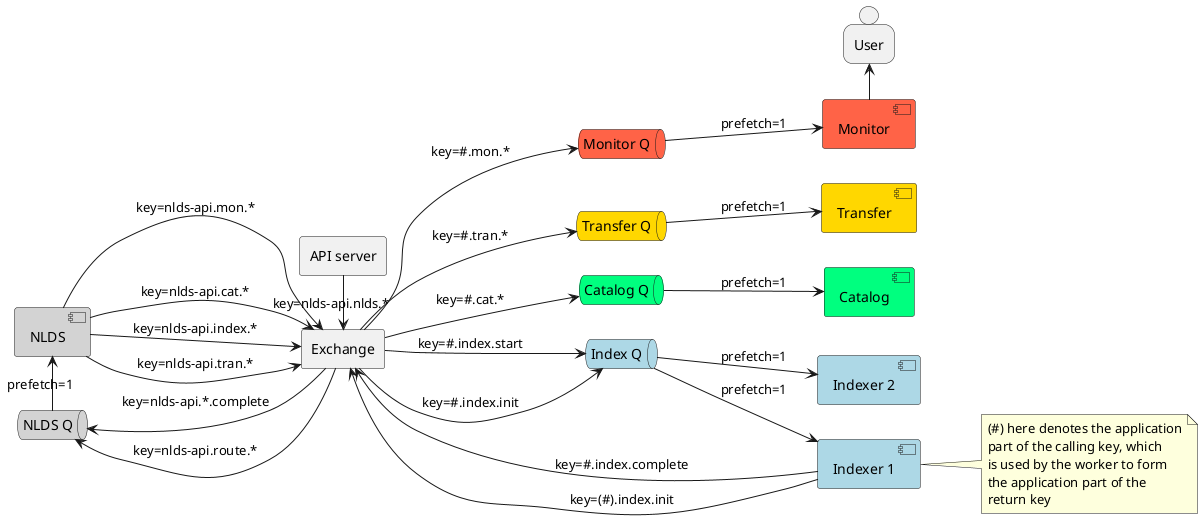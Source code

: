 @startuml queue_structure

left to right direction
agent api_server as "API server" 

together {
    queue wq as "NLDS Q" #lightgrey
    component work as "NLDS" #lightgrey
    /'database iddb as "TransactionDB" #lightgrey'/
}

together {
    agent pex as "Exchange"
    ' note top of pex: type=topic
}

pex --> wq : key=nlds-api.*.complete
pex --> wq : key=nlds-api.route.*
wq -> work : prefetch=1
/'work -> iddb : SQL'/

together {
    queue sq as "Index Q" #lightblue
    queue tq as "Transfer Q" #gold
    queue cq as "Catalog Q" #springgreen
}

pex --> sq : key=#.index.init
pex --> sq : key=#.index.start
pex --> tq : key=#.tran.*
pex --> cq : key=#.cat.*

work --> pex : key=nlds-api.index.*
work --> pex : key=nlds-api.tran.*
work --> pex : key=nlds-api.mon.*
work --> pex : key=nlds-api.cat.*

queue mq as "Monitor Q" #tomato
pex --> mq : key=#.mon.*

together {
    component scan1 as "Indexer 1" #lightblue
    component scan2 as "Indexer 2" #lightblue
}

component tran1 as "Transfer" #gold
component cat1 as "Catalog" #springgreen
together {
    component mon1 as "Monitor" #tomato
    person user as "User"
}

api_server -> pex : key=nlds-api.nlds.*

sq --> scan1 : prefetch=1
sq --> scan2 : prefetch=1
tq --> tran1 : prefetch=1
cq --> cat1 : prefetch=1

mq --> mon1 : prefetch=1
mon1 -> user

scan1 --> pex : key=#.index.complete
scan1 --> pex : key=(#).index.init

note right of scan1
    (#) here denotes the application
    part of the calling key, which 
    is used by the worker to form 
    the application part of the
    return key
end note

@enduml